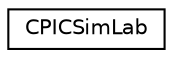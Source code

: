 digraph "Graphical Class Hierarchy"
{
 // LATEX_PDF_SIZE
  edge [fontname="Helvetica",fontsize="10",labelfontname="Helvetica",labelfontsize="10"];
  node [fontname="Helvetica",fontsize="10",shape=record];
  rankdir="LR";
  Node0 [label="CPICSimLab",height=0.2,width=0.4,color="black", fillcolor="white", style="filled",URL="$class_c_p_i_c_sim_lab.html",tooltip=" "];
}
